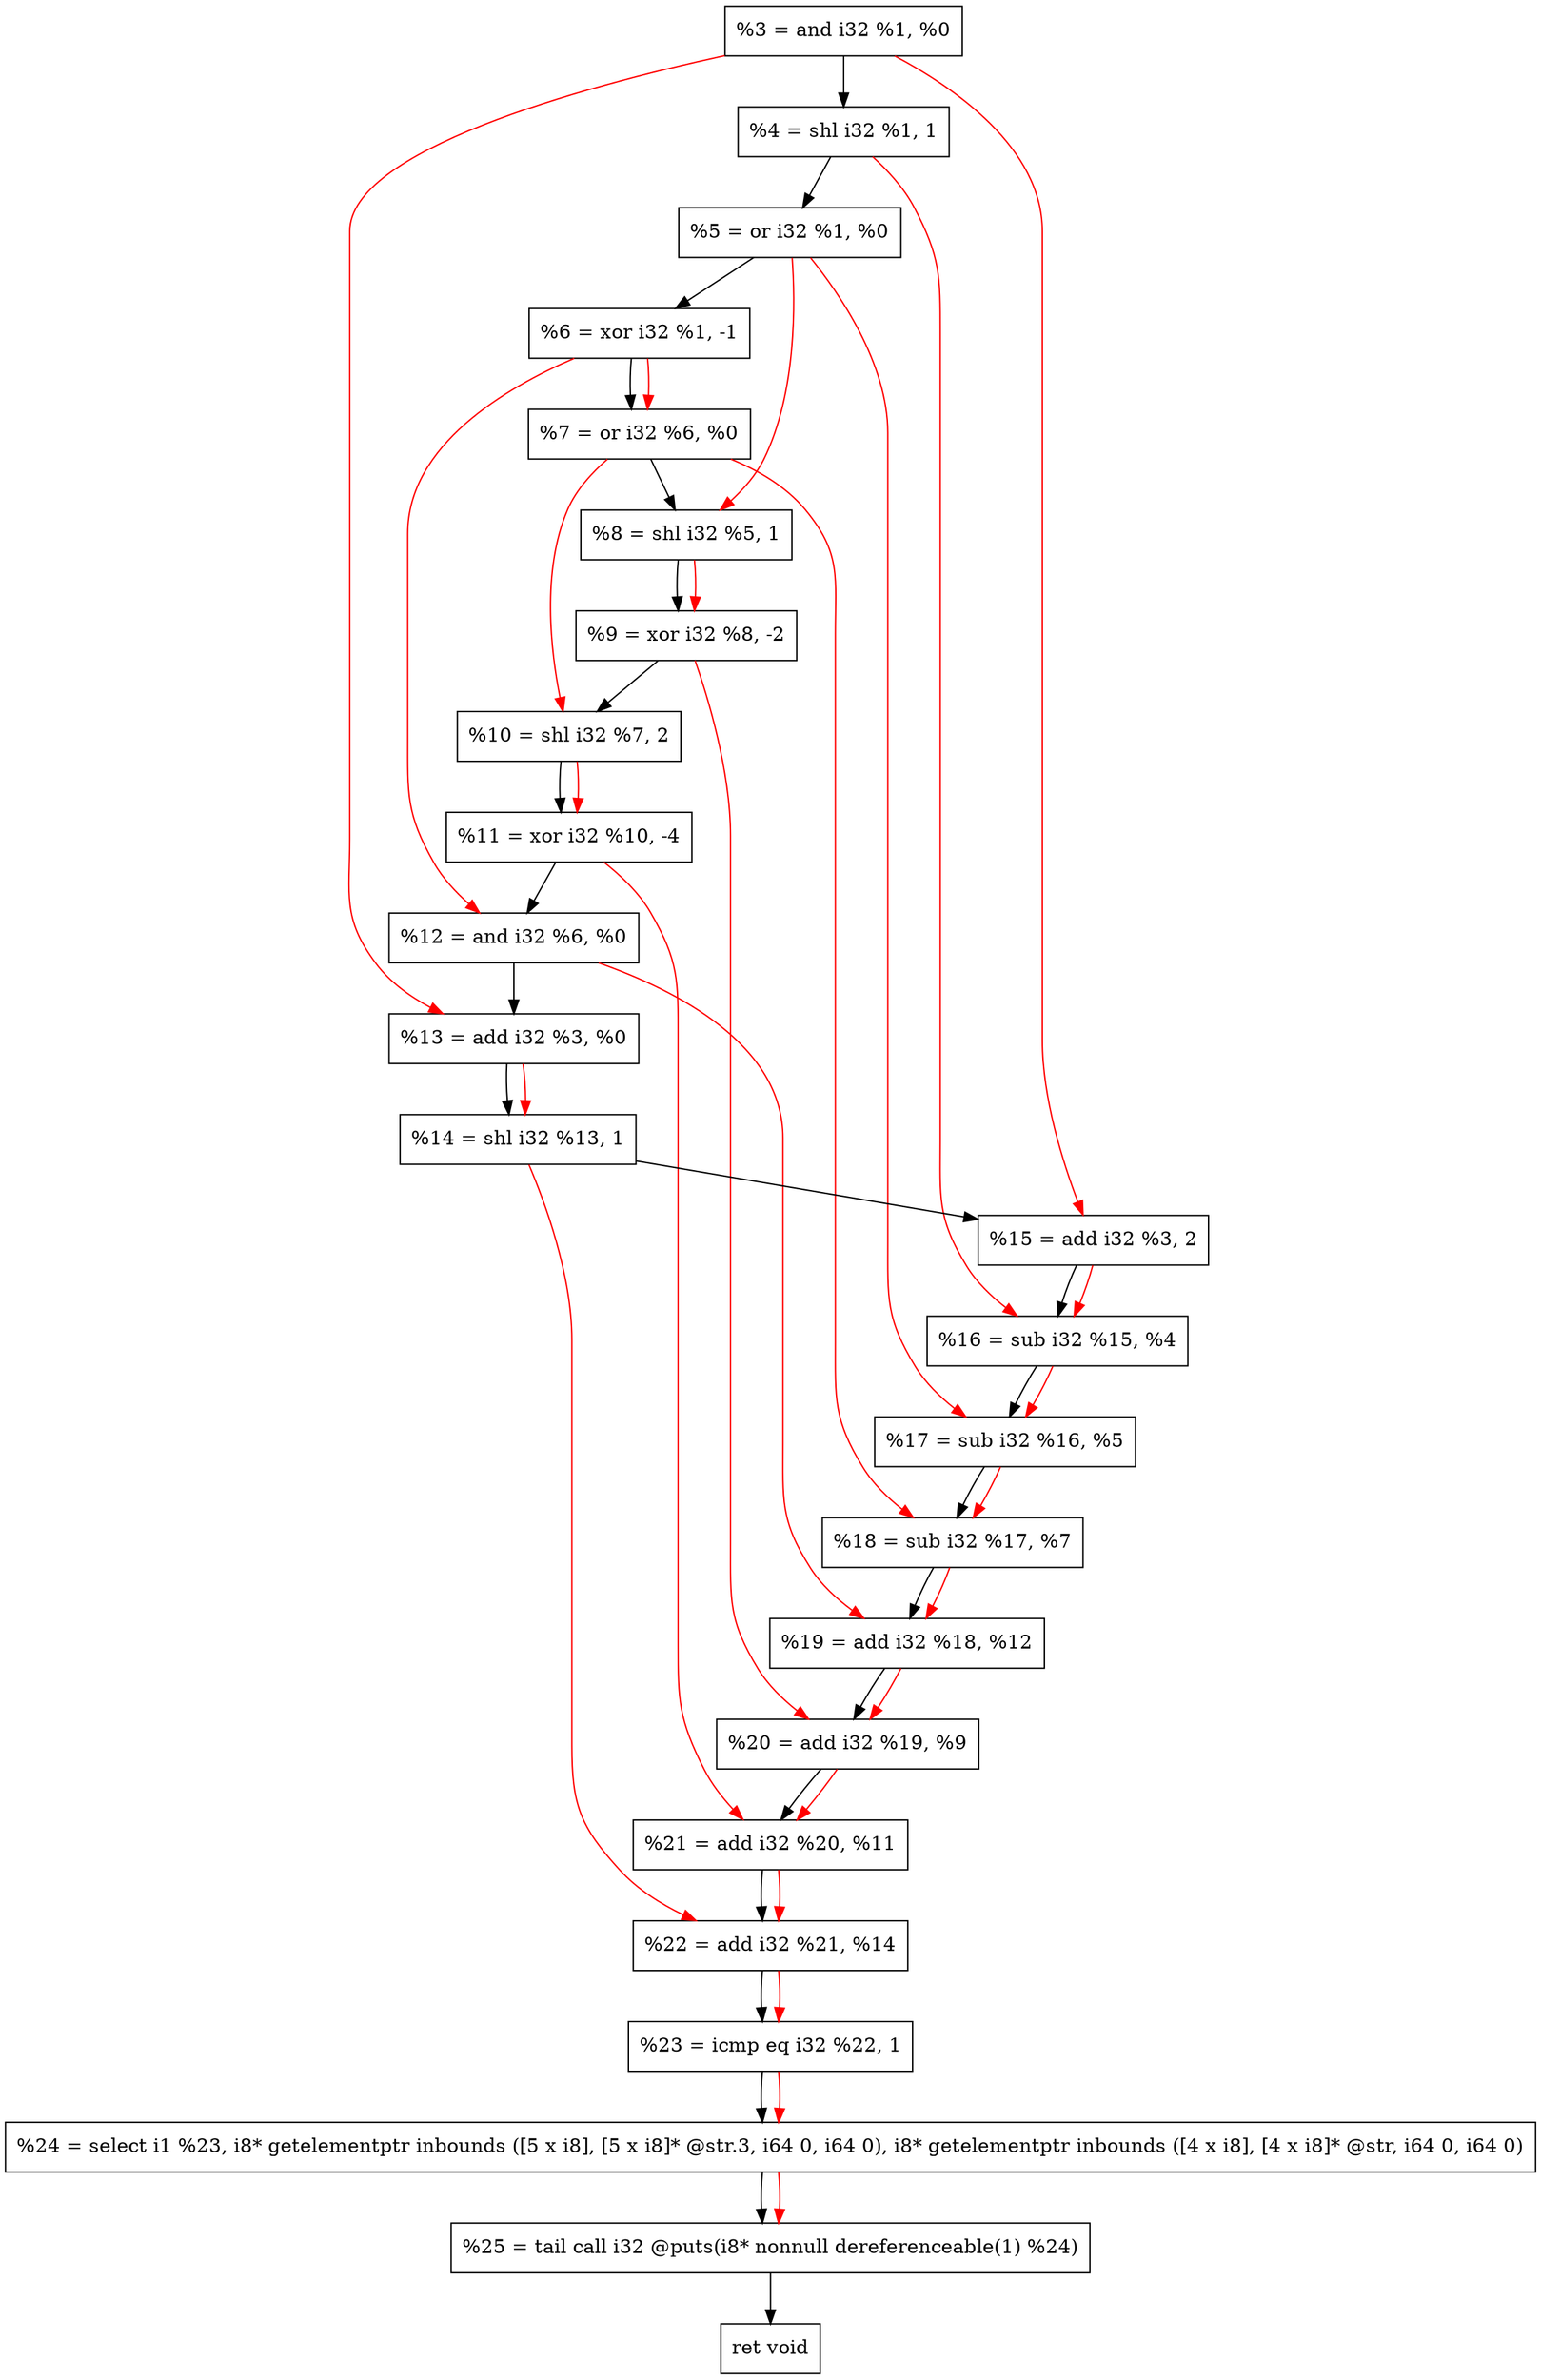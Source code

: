 digraph "DFG for'crackme' function" {
	Node0x20884b0[shape=record, label="  %3 = and i32 %1, %0"];
	Node0x2088b60[shape=record, label="  %4 = shl i32 %1, 1"];
	Node0x2088c20[shape=record, label="  %5 = or i32 %1, %0"];
	Node0x2088c90[shape=record, label="  %6 = xor i32 %1, -1"];
	Node0x2088d00[shape=record, label="  %7 = or i32 %6, %0"];
	Node0x2088d70[shape=record, label="  %8 = shl i32 %5, 1"];
	Node0x2088e10[shape=record, label="  %9 = xor i32 %8, -2"];
	Node0x2088eb0[shape=record, label="  %10 = shl i32 %7, 2"];
	Node0x2088f50[shape=record, label="  %11 = xor i32 %10, -4"];
	Node0x2088fc0[shape=record, label="  %12 = and i32 %6, %0"];
	Node0x2089030[shape=record, label="  %13 = add i32 %3, %0"];
	Node0x20890a0[shape=record, label="  %14 = shl i32 %13, 1"];
	Node0x2089110[shape=record, label="  %15 = add i32 %3, 2"];
	Node0x2089180[shape=record, label="  %16 = sub i32 %15, %4"];
	Node0x20891f0[shape=record, label="  %17 = sub i32 %16, %5"];
	Node0x2089260[shape=record, label="  %18 = sub i32 %17, %7"];
	Node0x20892d0[shape=record, label="  %19 = add i32 %18, %12"];
	Node0x2089340[shape=record, label="  %20 = add i32 %19, %9"];
	Node0x20893b0[shape=record, label="  %21 = add i32 %20, %11"];
	Node0x2089420[shape=record, label="  %22 = add i32 %21, %14"];
	Node0x2089490[shape=record, label="  %23 = icmp eq i32 %22, 1"];
	Node0x2029268[shape=record, label="  %24 = select i1 %23, i8* getelementptr inbounds ([5 x i8], [5 x i8]* @str.3, i64 0, i64 0), i8* getelementptr inbounds ([4 x i8], [4 x i8]* @str, i64 0, i64 0)"];
	Node0x2089930[shape=record, label="  %25 = tail call i32 @puts(i8* nonnull dereferenceable(1) %24)"];
	Node0x2089980[shape=record, label="  ret void"];
	Node0x20884b0 -> Node0x2088b60;
	Node0x2088b60 -> Node0x2088c20;
	Node0x2088c20 -> Node0x2088c90;
	Node0x2088c90 -> Node0x2088d00;
	Node0x2088d00 -> Node0x2088d70;
	Node0x2088d70 -> Node0x2088e10;
	Node0x2088e10 -> Node0x2088eb0;
	Node0x2088eb0 -> Node0x2088f50;
	Node0x2088f50 -> Node0x2088fc0;
	Node0x2088fc0 -> Node0x2089030;
	Node0x2089030 -> Node0x20890a0;
	Node0x20890a0 -> Node0x2089110;
	Node0x2089110 -> Node0x2089180;
	Node0x2089180 -> Node0x20891f0;
	Node0x20891f0 -> Node0x2089260;
	Node0x2089260 -> Node0x20892d0;
	Node0x20892d0 -> Node0x2089340;
	Node0x2089340 -> Node0x20893b0;
	Node0x20893b0 -> Node0x2089420;
	Node0x2089420 -> Node0x2089490;
	Node0x2089490 -> Node0x2029268;
	Node0x2029268 -> Node0x2089930;
	Node0x2089930 -> Node0x2089980;
edge [color=red]
	Node0x2088c90 -> Node0x2088d00;
	Node0x2088c20 -> Node0x2088d70;
	Node0x2088d70 -> Node0x2088e10;
	Node0x2088d00 -> Node0x2088eb0;
	Node0x2088eb0 -> Node0x2088f50;
	Node0x2088c90 -> Node0x2088fc0;
	Node0x20884b0 -> Node0x2089030;
	Node0x2089030 -> Node0x20890a0;
	Node0x20884b0 -> Node0x2089110;
	Node0x2089110 -> Node0x2089180;
	Node0x2088b60 -> Node0x2089180;
	Node0x2089180 -> Node0x20891f0;
	Node0x2088c20 -> Node0x20891f0;
	Node0x20891f0 -> Node0x2089260;
	Node0x2088d00 -> Node0x2089260;
	Node0x2089260 -> Node0x20892d0;
	Node0x2088fc0 -> Node0x20892d0;
	Node0x20892d0 -> Node0x2089340;
	Node0x2088e10 -> Node0x2089340;
	Node0x2089340 -> Node0x20893b0;
	Node0x2088f50 -> Node0x20893b0;
	Node0x20893b0 -> Node0x2089420;
	Node0x20890a0 -> Node0x2089420;
	Node0x2089420 -> Node0x2089490;
	Node0x2089490 -> Node0x2029268;
	Node0x2029268 -> Node0x2089930;
}
